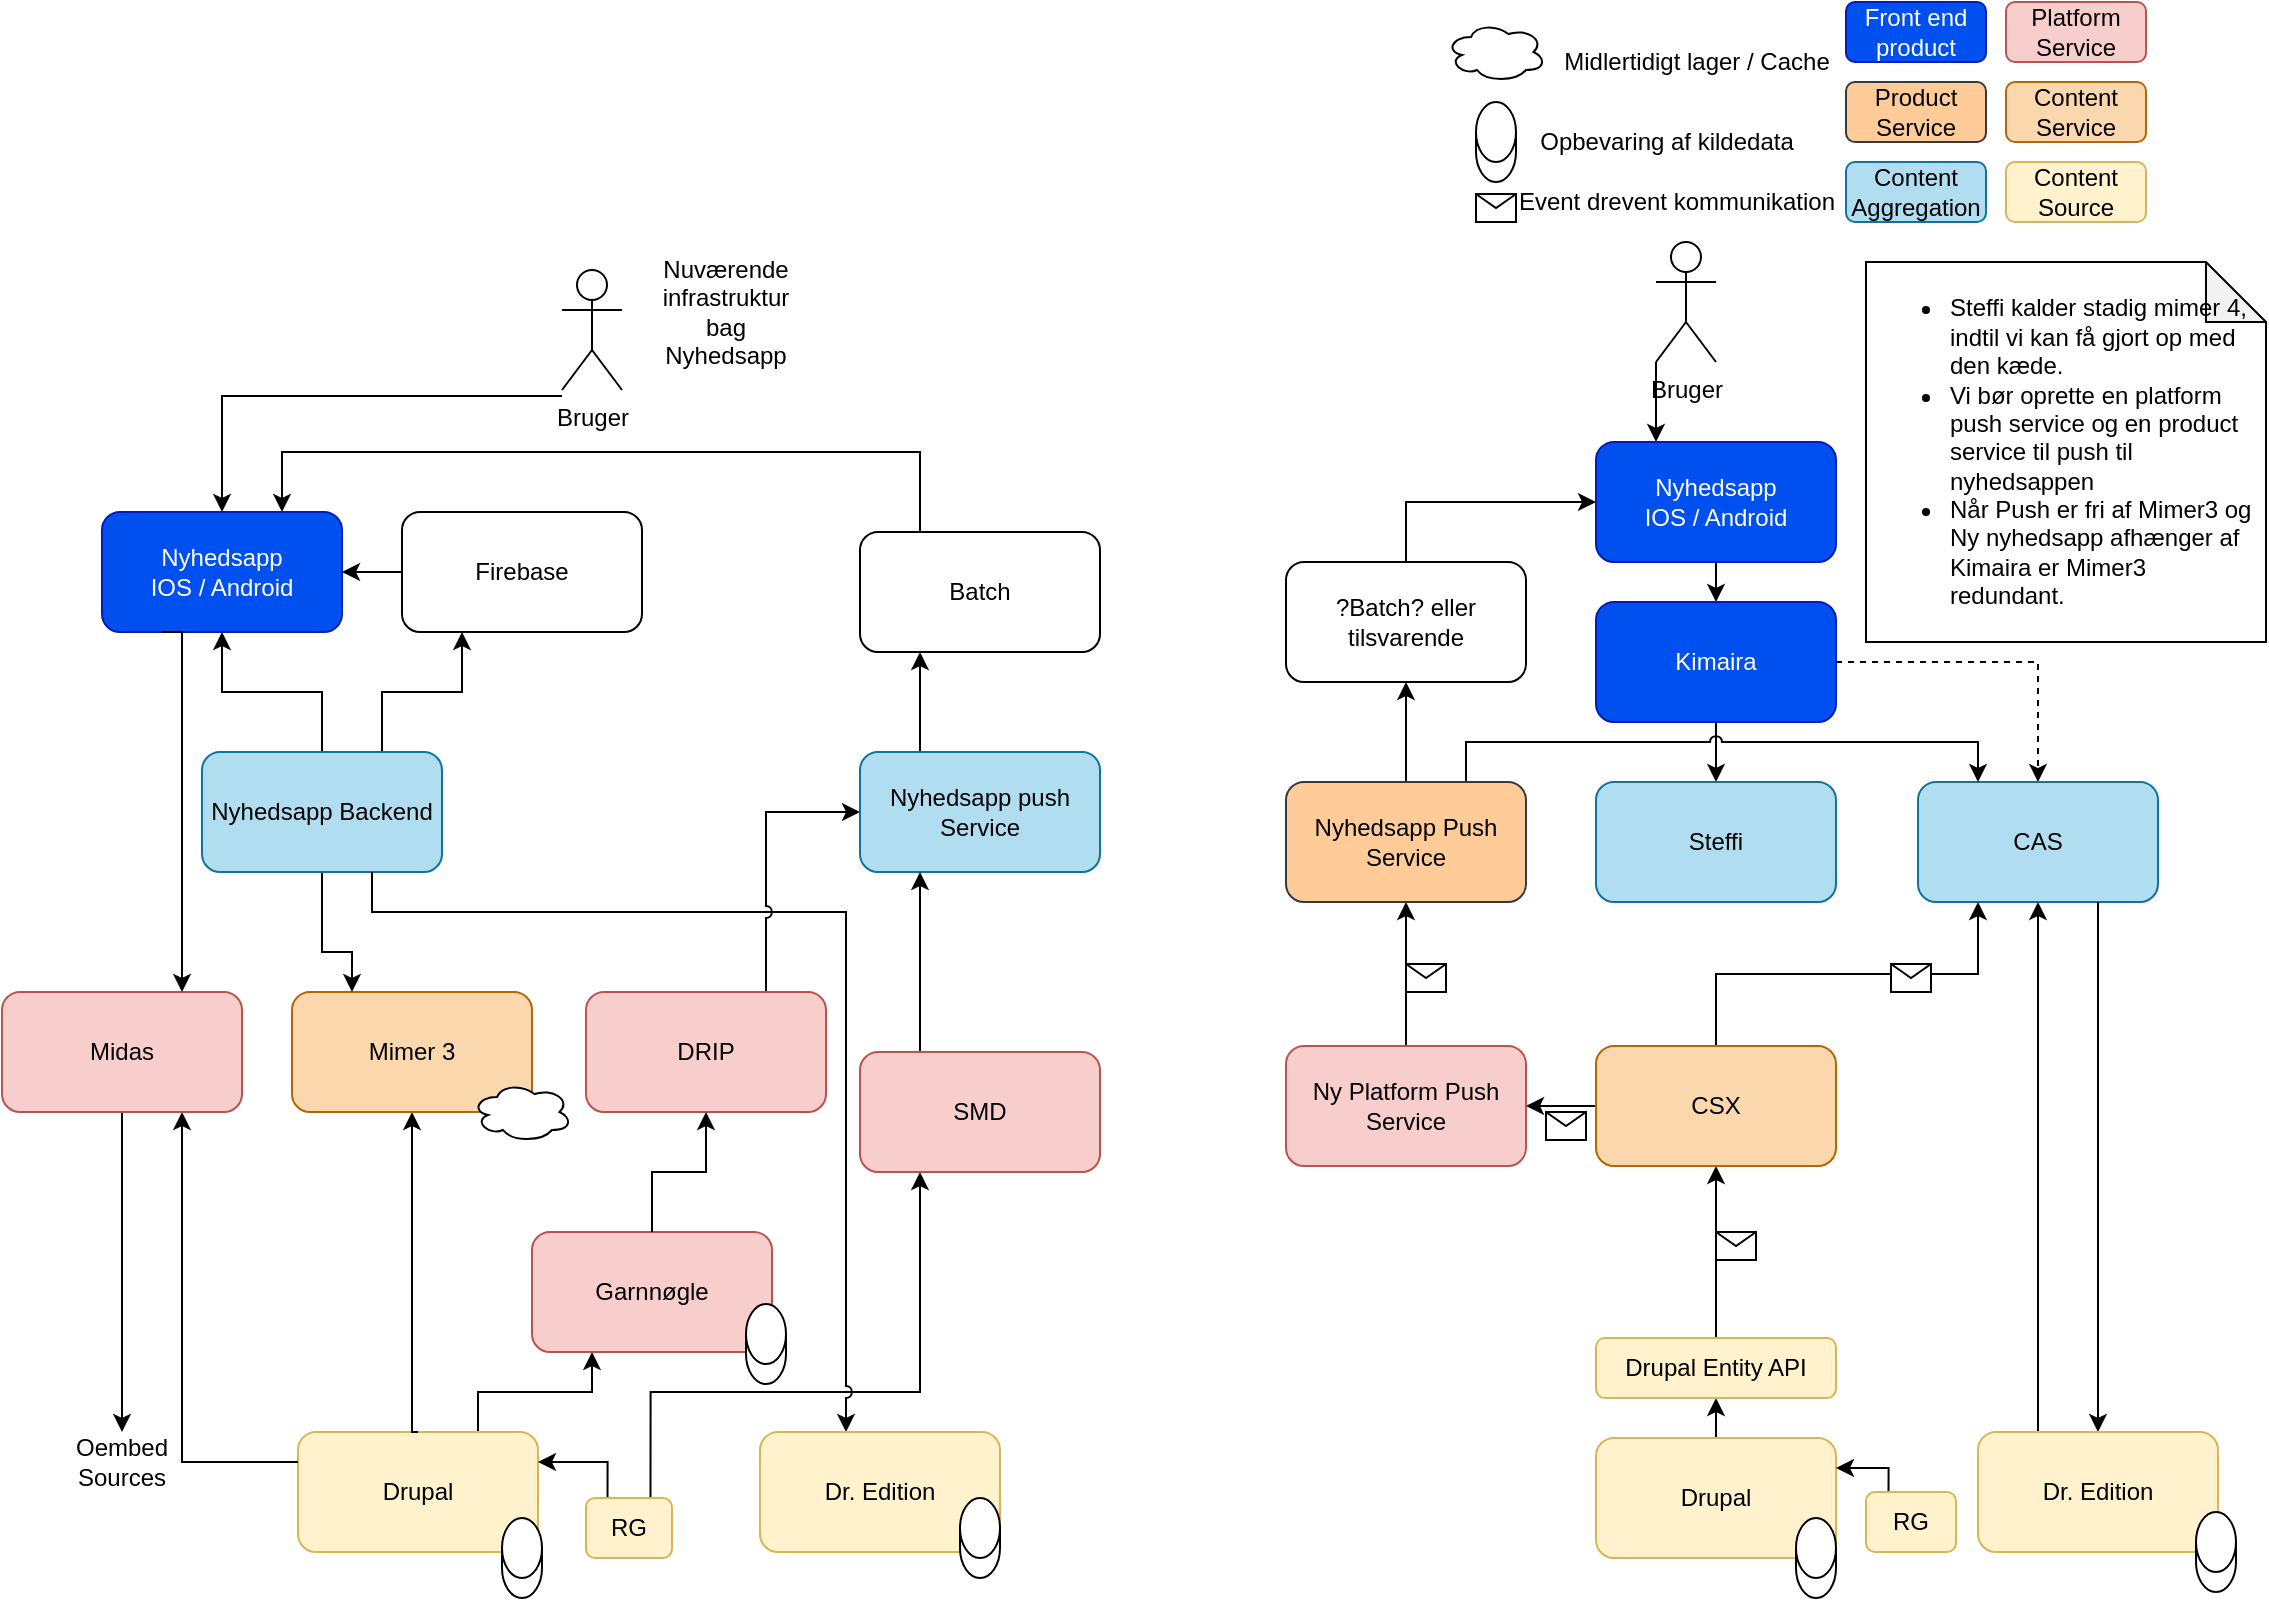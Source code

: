 <mxfile version="15.9.6" type="github">
  <diagram id="TL5UxQqcXWMGM7SQSwtr" name="Page-1">
    <mxGraphModel dx="1422" dy="794" grid="1" gridSize="10" guides="1" tooltips="1" connect="1" arrows="1" fold="1" page="1" pageScale="1" pageWidth="1169" pageHeight="827" math="0" shadow="0">
      <root>
        <mxCell id="0" />
        <mxCell id="1" parent="0" />
        <mxCell id="V_gKk9-HJMqSHG7EkTyj-38" style="edgeStyle=orthogonalEdgeStyle;rounded=0;orthogonalLoop=1;jettySize=auto;html=1;exitX=0.75;exitY=0;exitDx=0;exitDy=0;entryX=0.25;entryY=1;entryDx=0;entryDy=0;" edge="1" parent="1" source="Dru1_VeHZppkcr4mtgWB-71" target="Dru1_VeHZppkcr4mtgWB-101">
          <mxGeometry relative="1" as="geometry" />
        </mxCell>
        <mxCell id="Dru1_VeHZppkcr4mtgWB-71" value="Drupal" style="rounded=1;whiteSpace=wrap;html=1;fillColor=#fff2cc;strokeColor=#d6b656;fontColor=default;" parent="1" vertex="1">
          <mxGeometry x="176" y="725" width="120" height="60" as="geometry" />
        </mxCell>
        <mxCell id="Dru1_VeHZppkcr4mtgWB-73" style="edgeStyle=orthogonalEdgeStyle;rounded=0;orthogonalLoop=1;jettySize=auto;html=1;exitX=0.5;exitY=0;exitDx=0;exitDy=0;entryX=0.5;entryY=1;entryDx=0;entryDy=0;" parent="1" source="Dru1_VeHZppkcr4mtgWB-71" target="Dru1_VeHZppkcr4mtgWB-90" edge="1">
          <mxGeometry relative="1" as="geometry">
            <Array as="points">
              <mxPoint x="233" y="725" />
            </Array>
          </mxGeometry>
        </mxCell>
        <mxCell id="Dru1_VeHZppkcr4mtgWB-81" style="edgeStyle=orthogonalEdgeStyle;rounded=0;orthogonalLoop=1;jettySize=auto;html=1;exitX=0.5;exitY=1;exitDx=0;exitDy=0;entryX=0.5;entryY=0;entryDx=0;entryDy=0;jumpStyle=arc;" parent="1" source="Dru1_VeHZppkcr4mtgWB-88" edge="1">
          <mxGeometry relative="1" as="geometry">
            <mxPoint x="88" y="725" as="targetPoint" />
          </mxGeometry>
        </mxCell>
        <mxCell id="Dru1_VeHZppkcr4mtgWB-87" style="edgeStyle=orthogonalEdgeStyle;rounded=0;orthogonalLoop=1;jettySize=auto;html=1;exitX=0;exitY=0.25;exitDx=0;exitDy=0;entryX=0.75;entryY=1;entryDx=0;entryDy=0;jumpStyle=arc;" parent="1" source="Dru1_VeHZppkcr4mtgWB-71" target="Dru1_VeHZppkcr4mtgWB-88" edge="1">
          <mxGeometry relative="1" as="geometry">
            <Array as="points">
              <mxPoint x="118" y="740" />
            </Array>
          </mxGeometry>
        </mxCell>
        <mxCell id="Dru1_VeHZppkcr4mtgWB-88" value="Midas" style="rounded=1;whiteSpace=wrap;html=1;fillColor=#f8cecc;strokeColor=#b85450;fontColor=default;" parent="1" vertex="1">
          <mxGeometry x="28" y="505" width="120" height="60" as="geometry" />
        </mxCell>
        <mxCell id="Dru1_VeHZppkcr4mtgWB-89" style="edgeStyle=orthogonalEdgeStyle;rounded=0;orthogonalLoop=1;jettySize=auto;html=1;exitX=0.75;exitY=0;exitDx=0;exitDy=0;entryX=0.25;entryY=1;entryDx=0;entryDy=0;" parent="1" source="Dru1_VeHZppkcr4mtgWB-114" target="Dru1_VeHZppkcr4mtgWB-130" edge="1">
          <mxGeometry relative="1" as="geometry">
            <Array as="points">
              <mxPoint x="448" y="705" />
              <mxPoint x="556" y="705" />
            </Array>
          </mxGeometry>
        </mxCell>
        <mxCell id="Dru1_VeHZppkcr4mtgWB-90" value="Mimer 3" style="rounded=1;whiteSpace=wrap;html=1;fillColor=#fad7ac;strokeColor=#b46504;" parent="1" vertex="1">
          <mxGeometry x="173" y="505" width="120" height="60" as="geometry" />
        </mxCell>
        <mxCell id="Dru1_VeHZppkcr4mtgWB-91" style="edgeStyle=orthogonalEdgeStyle;rounded=0;orthogonalLoop=1;jettySize=auto;html=1;exitX=0.75;exitY=0;exitDx=0;exitDy=0;entryX=0.25;entryY=1;entryDx=0;entryDy=0;" parent="1" source="Dru1_VeHZppkcr4mtgWB-94" target="Dru1_VeHZppkcr4mtgWB-100" edge="1">
          <mxGeometry relative="1" as="geometry">
            <Array as="points">
              <mxPoint x="218" y="355" />
              <mxPoint x="258" y="355" />
            </Array>
          </mxGeometry>
        </mxCell>
        <mxCell id="Dru1_VeHZppkcr4mtgWB-92" style="edgeStyle=orthogonalEdgeStyle;rounded=0;orthogonalLoop=1;jettySize=auto;html=1;exitX=0.5;exitY=0;exitDx=0;exitDy=0;entryX=0.5;entryY=1;entryDx=0;entryDy=0;" parent="1" source="Dru1_VeHZppkcr4mtgWB-94" target="Dru1_VeHZppkcr4mtgWB-98" edge="1">
          <mxGeometry relative="1" as="geometry" />
        </mxCell>
        <mxCell id="Dru1_VeHZppkcr4mtgWB-93" style="edgeStyle=orthogonalEdgeStyle;rounded=0;jumpStyle=arc;orthogonalLoop=1;jettySize=auto;html=1;exitX=0.5;exitY=1;exitDx=0;exitDy=0;entryX=0.25;entryY=0;entryDx=0;entryDy=0;strokeColor=#000000;" parent="1" source="Dru1_VeHZppkcr4mtgWB-94" target="Dru1_VeHZppkcr4mtgWB-90" edge="1">
          <mxGeometry relative="1" as="geometry">
            <Array as="points">
              <mxPoint x="188" y="485" />
              <mxPoint x="203" y="485" />
            </Array>
          </mxGeometry>
        </mxCell>
        <mxCell id="Dru1_VeHZppkcr4mtgWB-94" value="Nyhedsapp Backend" style="rounded=1;whiteSpace=wrap;html=1;fillColor=#b1ddf0;strokeColor=#10739e;" parent="1" vertex="1">
          <mxGeometry x="128" y="385" width="120" height="60" as="geometry" />
        </mxCell>
        <mxCell id="Dru1_VeHZppkcr4mtgWB-95" value="" style="shape=cylinder3;whiteSpace=wrap;html=1;boundedLbl=1;backgroundOutline=1;size=15;" parent="1" vertex="1">
          <mxGeometry x="278" y="768" width="20" height="40" as="geometry" />
        </mxCell>
        <mxCell id="Dru1_VeHZppkcr4mtgWB-98" value="Nyhedsapp&lt;br&gt;IOS / Android" style="rounded=1;whiteSpace=wrap;html=1;fillColor=#0050ef;strokeColor=#001DBC;fontColor=#ffffff;" parent="1" vertex="1">
          <mxGeometry x="78" y="265" width="120" height="60" as="geometry" />
        </mxCell>
        <mxCell id="Dru1_VeHZppkcr4mtgWB-99" style="edgeStyle=orthogonalEdgeStyle;rounded=0;orthogonalLoop=1;jettySize=auto;html=1;exitX=0;exitY=0.5;exitDx=0;exitDy=0;entryX=1;entryY=0.5;entryDx=0;entryDy=0;" parent="1" source="Dru1_VeHZppkcr4mtgWB-100" target="Dru1_VeHZppkcr4mtgWB-98" edge="1">
          <mxGeometry relative="1" as="geometry" />
        </mxCell>
        <mxCell id="Dru1_VeHZppkcr4mtgWB-100" value="Firebase" style="rounded=1;whiteSpace=wrap;html=1;" parent="1" vertex="1">
          <mxGeometry x="228" y="265" width="120" height="60" as="geometry" />
        </mxCell>
        <mxCell id="Dru1_VeHZppkcr4mtgWB-101" value="Garnnøgle" style="rounded=1;whiteSpace=wrap;html=1;fillColor=#f8cecc;strokeColor=#b85450;" parent="1" vertex="1">
          <mxGeometry x="293" y="625" width="120" height="60" as="geometry" />
        </mxCell>
        <mxCell id="Dru1_VeHZppkcr4mtgWB-102" value="" style="shape=cylinder3;whiteSpace=wrap;html=1;boundedLbl=1;backgroundOutline=1;size=15;" parent="1" vertex="1">
          <mxGeometry x="400" y="661" width="20" height="40" as="geometry" />
        </mxCell>
        <mxCell id="Dru1_VeHZppkcr4mtgWB-104" style="edgeStyle=orthogonalEdgeStyle;rounded=0;orthogonalLoop=1;jettySize=auto;html=1;exitX=0.75;exitY=1;exitDx=0;exitDy=0;jumpStyle=arc;" parent="1" target="Dru1_VeHZppkcr4mtgWB-105" edge="1">
          <mxGeometry relative="1" as="geometry">
            <Array as="points">
              <mxPoint x="213" y="465" />
              <mxPoint x="450" y="465" />
            </Array>
            <mxPoint x="213" y="445" as="sourcePoint" />
            <mxPoint x="514" y="725" as="targetPoint" />
          </mxGeometry>
        </mxCell>
        <mxCell id="Dru1_VeHZppkcr4mtgWB-105" value="Dr. Edition" style="rounded=1;whiteSpace=wrap;html=1;fillColor=#fff2cc;strokeColor=#d6b656;" parent="1" vertex="1">
          <mxGeometry x="407" y="725" width="120" height="60" as="geometry" />
        </mxCell>
        <mxCell id="Dru1_VeHZppkcr4mtgWB-106" value="" style="shape=cylinder3;whiteSpace=wrap;html=1;boundedLbl=1;backgroundOutline=1;size=15;" parent="1" vertex="1">
          <mxGeometry x="507" y="758" width="20" height="40" as="geometry" />
        </mxCell>
        <mxCell id="Dru1_VeHZppkcr4mtgWB-108" value="" style="ellipse;shape=cloud;whiteSpace=wrap;html=1;" parent="1" vertex="1">
          <mxGeometry x="263" y="550" width="50" height="30" as="geometry" />
        </mxCell>
        <mxCell id="V_gKk9-HJMqSHG7EkTyj-40" style="edgeStyle=orthogonalEdgeStyle;rounded=0;orthogonalLoop=1;jettySize=auto;html=1;exitX=0.25;exitY=0;exitDx=0;exitDy=0;entryX=1;entryY=0.25;entryDx=0;entryDy=0;" edge="1" parent="1" source="Dru1_VeHZppkcr4mtgWB-114" target="Dru1_VeHZppkcr4mtgWB-71">
          <mxGeometry relative="1" as="geometry">
            <Array as="points">
              <mxPoint x="331" y="740" />
            </Array>
          </mxGeometry>
        </mxCell>
        <mxCell id="Dru1_VeHZppkcr4mtgWB-114" value="RG" style="rounded=1;whiteSpace=wrap;html=1;fillColor=#fff2cc;strokeColor=#d6b656;" parent="1" vertex="1">
          <mxGeometry x="320" y="758" width="43" height="30" as="geometry" />
        </mxCell>
        <mxCell id="Dru1_VeHZppkcr4mtgWB-121" style="edgeStyle=orthogonalEdgeStyle;rounded=0;jumpStyle=arc;orthogonalLoop=1;jettySize=auto;html=1;exitX=0;exitY=1;exitDx=0;exitDy=0;exitPerimeter=0;entryX=0.5;entryY=0;entryDx=0;entryDy=0;" parent="1" target="Dru1_VeHZppkcr4mtgWB-98" edge="1">
          <mxGeometry relative="1" as="geometry">
            <mxPoint x="308" y="207" as="sourcePoint" />
            <mxPoint x="138" y="268" as="targetPoint" />
            <Array as="points">
              <mxPoint x="138" y="207" />
            </Array>
          </mxGeometry>
        </mxCell>
        <mxCell id="Dru1_VeHZppkcr4mtgWB-123" value="Bruger" style="shape=umlActor;verticalLabelPosition=bottom;verticalAlign=top;html=1;outlineConnect=0;" parent="1" vertex="1">
          <mxGeometry x="308" y="144" width="30" height="60" as="geometry" />
        </mxCell>
        <mxCell id="Dru1_VeHZppkcr4mtgWB-127" style="edgeStyle=orthogonalEdgeStyle;rounded=0;jumpStyle=arc;orthogonalLoop=1;jettySize=auto;html=1;exitX=0.25;exitY=0;exitDx=0;exitDy=0;entryX=0.25;entryY=1;entryDx=0;entryDy=0;strokeColor=#000000;" parent="1" source="Dru1_VeHZppkcr4mtgWB-128" target="Dru1_VeHZppkcr4mtgWB-132" edge="1">
          <mxGeometry relative="1" as="geometry" />
        </mxCell>
        <mxCell id="Dru1_VeHZppkcr4mtgWB-128" value="Nyhedsapp push Service" style="rounded=1;whiteSpace=wrap;html=1;fillColor=#b1ddf0;strokeColor=#10739e;" parent="1" vertex="1">
          <mxGeometry x="457" y="385" width="120" height="60" as="geometry" />
        </mxCell>
        <mxCell id="Dru1_VeHZppkcr4mtgWB-129" style="edgeStyle=orthogonalEdgeStyle;rounded=0;jumpStyle=arc;orthogonalLoop=1;jettySize=auto;html=1;exitX=0.25;exitY=0;exitDx=0;exitDy=0;entryX=0.25;entryY=1;entryDx=0;entryDy=0;strokeColor=#000000;" parent="1" source="Dru1_VeHZppkcr4mtgWB-130" target="Dru1_VeHZppkcr4mtgWB-128" edge="1">
          <mxGeometry relative="1" as="geometry" />
        </mxCell>
        <mxCell id="Dru1_VeHZppkcr4mtgWB-130" value="SMD" style="rounded=1;whiteSpace=wrap;html=1;fillColor=#f8cecc;strokeColor=#b85450;" parent="1" vertex="1">
          <mxGeometry x="457" y="535" width="120" height="60" as="geometry" />
        </mxCell>
        <mxCell id="Dru1_VeHZppkcr4mtgWB-131" style="edgeStyle=orthogonalEdgeStyle;rounded=0;jumpStyle=arc;orthogonalLoop=1;jettySize=auto;html=1;exitX=0.25;exitY=0;exitDx=0;exitDy=0;entryX=0.75;entryY=0;entryDx=0;entryDy=0;strokeColor=#000000;" parent="1" source="Dru1_VeHZppkcr4mtgWB-132" target="Dru1_VeHZppkcr4mtgWB-98" edge="1">
          <mxGeometry relative="1" as="geometry">
            <Array as="points">
              <mxPoint x="487" y="235" />
              <mxPoint x="168" y="235" />
            </Array>
          </mxGeometry>
        </mxCell>
        <mxCell id="Dru1_VeHZppkcr4mtgWB-132" value="Batch" style="rounded=1;whiteSpace=wrap;html=1;" parent="1" vertex="1">
          <mxGeometry x="457" y="275" width="120" height="60" as="geometry" />
        </mxCell>
        <mxCell id="Dru1_VeHZppkcr4mtgWB-133" style="edgeStyle=orthogonalEdgeStyle;rounded=0;jumpStyle=arc;orthogonalLoop=1;jettySize=auto;html=1;exitX=0.75;exitY=0;exitDx=0;exitDy=0;entryX=0;entryY=0.5;entryDx=0;entryDy=0;strokeColor=#000000;" parent="1" source="Dru1_VeHZppkcr4mtgWB-134" target="Dru1_VeHZppkcr4mtgWB-128" edge="1">
          <mxGeometry relative="1" as="geometry" />
        </mxCell>
        <mxCell id="Dru1_VeHZppkcr4mtgWB-134" value="DRIP" style="rounded=1;whiteSpace=wrap;html=1;fillColor=#f8cecc;strokeColor=#b85450;fontColor=default;" parent="1" vertex="1">
          <mxGeometry x="320" y="505" width="120" height="60" as="geometry" />
        </mxCell>
        <mxCell id="Dru1_VeHZppkcr4mtgWB-135" style="edgeStyle=orthogonalEdgeStyle;rounded=0;jumpStyle=arc;orthogonalLoop=1;jettySize=auto;html=1;exitX=0.5;exitY=0;exitDx=0;exitDy=0;entryX=0.5;entryY=1;entryDx=0;entryDy=0;strokeColor=#000000;" parent="1" source="Dru1_VeHZppkcr4mtgWB-101" target="Dru1_VeHZppkcr4mtgWB-134" edge="1">
          <mxGeometry relative="1" as="geometry" />
        </mxCell>
        <mxCell id="Dru1_VeHZppkcr4mtgWB-137" style="edgeStyle=orthogonalEdgeStyle;rounded=0;jumpStyle=arc;orthogonalLoop=1;jettySize=auto;html=1;exitX=0.25;exitY=1;exitDx=0;exitDy=0;entryX=0.75;entryY=0;entryDx=0;entryDy=0;" parent="1" source="Dru1_VeHZppkcr4mtgWB-98" target="Dru1_VeHZppkcr4mtgWB-88" edge="1">
          <mxGeometry relative="1" as="geometry">
            <Array as="points">
              <mxPoint x="118" y="325" />
            </Array>
          </mxGeometry>
        </mxCell>
        <mxCell id="Dru1_VeHZppkcr4mtgWB-138" value="" style="ellipse;shape=cloud;whiteSpace=wrap;html=1;fillColor=default;strokeColor=default;fontColor=default;" parent="1" vertex="1">
          <mxGeometry x="750" y="20" width="50" height="30" as="geometry" />
        </mxCell>
        <mxCell id="Dru1_VeHZppkcr4mtgWB-139" value="" style="shape=cylinder3;whiteSpace=wrap;html=1;boundedLbl=1;backgroundOutline=1;size=15;fillColor=default;strokeColor=default;fontColor=default;" parent="1" vertex="1">
          <mxGeometry x="765" y="60" width="20" height="40" as="geometry" />
        </mxCell>
        <mxCell id="Dru1_VeHZppkcr4mtgWB-140" value="Opbevaring af kildedata" style="text;html=1;align=center;verticalAlign=middle;resizable=0;points=[];autosize=1;strokeColor=none;fillColor=none;fontColor=default;" parent="1" vertex="1">
          <mxGeometry x="790" y="70" width="140" height="20" as="geometry" />
        </mxCell>
        <mxCell id="Dru1_VeHZppkcr4mtgWB-141" value="Midlertidigt lager / Cache" style="text;html=1;align=center;verticalAlign=middle;resizable=0;points=[];autosize=1;strokeColor=none;fillColor=none;fontColor=default;" parent="1" vertex="1">
          <mxGeometry x="800" y="30" width="150" height="20" as="geometry" />
        </mxCell>
        <mxCell id="Dru1_VeHZppkcr4mtgWB-142" value="Front end product" style="rounded=1;whiteSpace=wrap;html=1;fillColor=#0050ef;strokeColor=#001DBC;fontColor=#ffffff;" parent="1" vertex="1">
          <mxGeometry x="950" y="10" width="70" height="30" as="geometry" />
        </mxCell>
        <mxCell id="Dru1_VeHZppkcr4mtgWB-143" value="Product Service" style="rounded=1;whiteSpace=wrap;html=1;fillColor=#ffcc99;strokeColor=#36393d;fontColor=default;" parent="1" vertex="1">
          <mxGeometry x="950" y="50" width="70" height="30" as="geometry" />
        </mxCell>
        <mxCell id="Dru1_VeHZppkcr4mtgWB-144" value="Content Aggregation" style="rounded=1;whiteSpace=wrap;html=1;fillColor=#b1ddf0;strokeColor=#10739e;fontColor=default;" parent="1" vertex="1">
          <mxGeometry x="950" y="90" width="70" height="30" as="geometry" />
        </mxCell>
        <mxCell id="Dru1_VeHZppkcr4mtgWB-145" value="Platform Service" style="rounded=1;whiteSpace=wrap;html=1;fillColor=#f8cecc;strokeColor=#b85450;fontColor=default;" parent="1" vertex="1">
          <mxGeometry x="1030" y="10" width="70" height="30" as="geometry" />
        </mxCell>
        <mxCell id="Dru1_VeHZppkcr4mtgWB-146" value="Content Service" style="rounded=1;whiteSpace=wrap;html=1;fillColor=#fad7ac;strokeColor=#b46504;fontColor=default;" parent="1" vertex="1">
          <mxGeometry x="1030" y="50" width="70" height="30" as="geometry" />
        </mxCell>
        <mxCell id="Dru1_VeHZppkcr4mtgWB-147" value="Content Source" style="rounded=1;whiteSpace=wrap;html=1;fillColor=#fff2cc;strokeColor=#d6b656;fontColor=default;" parent="1" vertex="1">
          <mxGeometry x="1030" y="90" width="70" height="30" as="geometry" />
        </mxCell>
        <mxCell id="Dru1_VeHZppkcr4mtgWB-148" value="" style="shape=message;html=1;outlineConnect=0;fillColor=default;strokeColor=default;fontColor=default;" parent="1" vertex="1">
          <mxGeometry x="765" y="106" width="20" height="14" as="geometry" />
        </mxCell>
        <mxCell id="Dru1_VeHZppkcr4mtgWB-149" value="Event drevent kommunikation" style="text;html=1;align=center;verticalAlign=middle;resizable=0;points=[];autosize=1;strokeColor=none;fillColor=none;fontColor=default;" parent="1" vertex="1">
          <mxGeometry x="780" y="100" width="170" height="20" as="geometry" />
        </mxCell>
        <mxCell id="V_gKk9-HJMqSHG7EkTyj-4" value="Oembed Sources" style="text;html=1;strokeColor=none;fillColor=none;align=center;verticalAlign=middle;whiteSpace=wrap;rounded=0;" vertex="1" parent="1">
          <mxGeometry x="58" y="725" width="60" height="30" as="geometry" />
        </mxCell>
        <mxCell id="V_gKk9-HJMqSHG7EkTyj-7" style="edgeStyle=orthogonalEdgeStyle;rounded=0;orthogonalLoop=1;jettySize=auto;html=1;exitX=0;exitY=1;exitDx=0;exitDy=0;exitPerimeter=0;entryX=0.25;entryY=0;entryDx=0;entryDy=0;" edge="1" parent="1" source="V_gKk9-HJMqSHG7EkTyj-5" target="V_gKk9-HJMqSHG7EkTyj-6">
          <mxGeometry relative="1" as="geometry" />
        </mxCell>
        <mxCell id="V_gKk9-HJMqSHG7EkTyj-5" value="Bruger" style="shape=umlActor;verticalLabelPosition=bottom;verticalAlign=top;html=1;outlineConnect=0;" vertex="1" parent="1">
          <mxGeometry x="855" y="130" width="30" height="60" as="geometry" />
        </mxCell>
        <mxCell id="V_gKk9-HJMqSHG7EkTyj-9" style="edgeStyle=orthogonalEdgeStyle;rounded=0;orthogonalLoop=1;jettySize=auto;html=1;exitX=0.5;exitY=1;exitDx=0;exitDy=0;entryX=0.5;entryY=0;entryDx=0;entryDy=0;" edge="1" parent="1" source="V_gKk9-HJMqSHG7EkTyj-6" target="V_gKk9-HJMqSHG7EkTyj-8">
          <mxGeometry relative="1" as="geometry" />
        </mxCell>
        <mxCell id="V_gKk9-HJMqSHG7EkTyj-6" value="Nyhedsapp&lt;br&gt;IOS / Android" style="rounded=1;whiteSpace=wrap;html=1;fillColor=#0050ef;strokeColor=#001DBC;fontColor=#ffffff;" vertex="1" parent="1">
          <mxGeometry x="825" y="230" width="120" height="60" as="geometry" />
        </mxCell>
        <mxCell id="V_gKk9-HJMqSHG7EkTyj-11" style="edgeStyle=orthogonalEdgeStyle;rounded=0;orthogonalLoop=1;jettySize=auto;html=1;exitX=0.5;exitY=1;exitDx=0;exitDy=0;entryX=0.5;entryY=0;entryDx=0;entryDy=0;" edge="1" parent="1" source="V_gKk9-HJMqSHG7EkTyj-8" target="V_gKk9-HJMqSHG7EkTyj-10">
          <mxGeometry relative="1" as="geometry" />
        </mxCell>
        <mxCell id="V_gKk9-HJMqSHG7EkTyj-44" style="edgeStyle=orthogonalEdgeStyle;rounded=0;jumpStyle=arc;orthogonalLoop=1;jettySize=auto;html=1;exitX=1;exitY=0.5;exitDx=0;exitDy=0;entryX=0.5;entryY=0;entryDx=0;entryDy=0;dashed=1;" edge="1" parent="1" source="V_gKk9-HJMqSHG7EkTyj-8" target="V_gKk9-HJMqSHG7EkTyj-13">
          <mxGeometry relative="1" as="geometry" />
        </mxCell>
        <mxCell id="V_gKk9-HJMqSHG7EkTyj-8" value="Kimaira" style="rounded=1;whiteSpace=wrap;html=1;fillColor=#0050ef;strokeColor=#001DBC;fontColor=#ffffff;" vertex="1" parent="1">
          <mxGeometry x="825" y="310" width="120" height="60" as="geometry" />
        </mxCell>
        <mxCell id="V_gKk9-HJMqSHG7EkTyj-10" value="Steffi" style="rounded=1;whiteSpace=wrap;html=1;fillColor=#b1ddf0;strokeColor=#10739e;fontColor=default;" vertex="1" parent="1">
          <mxGeometry x="825" y="400" width="120" height="60" as="geometry" />
        </mxCell>
        <mxCell id="V_gKk9-HJMqSHG7EkTyj-13" value="CAS" style="rounded=1;whiteSpace=wrap;html=1;fillColor=#b1ddf0;strokeColor=#10739e;fontColor=default;" vertex="1" parent="1">
          <mxGeometry x="986" y="400" width="120" height="60" as="geometry" />
        </mxCell>
        <mxCell id="V_gKk9-HJMqSHG7EkTyj-20" style="edgeStyle=orthogonalEdgeStyle;rounded=0;orthogonalLoop=1;jettySize=auto;html=1;exitX=0.5;exitY=0;exitDx=0;exitDy=0;entryX=0.5;entryY=1;entryDx=0;entryDy=0;" edge="1" parent="1" source="V_gKk9-HJMqSHG7EkTyj-16" target="V_gKk9-HJMqSHG7EkTyj-17">
          <mxGeometry relative="1" as="geometry" />
        </mxCell>
        <mxCell id="V_gKk9-HJMqSHG7EkTyj-16" value="Drupal" style="rounded=1;whiteSpace=wrap;html=1;fillColor=#fff2cc;strokeColor=#d6b656;fontColor=default;" vertex="1" parent="1">
          <mxGeometry x="825" y="728" width="120" height="60" as="geometry" />
        </mxCell>
        <mxCell id="V_gKk9-HJMqSHG7EkTyj-21" style="edgeStyle=orthogonalEdgeStyle;rounded=0;orthogonalLoop=1;jettySize=auto;html=1;exitX=0.5;exitY=0;exitDx=0;exitDy=0;entryX=0.5;entryY=1;entryDx=0;entryDy=0;" edge="1" parent="1" source="V_gKk9-HJMqSHG7EkTyj-17" target="V_gKk9-HJMqSHG7EkTyj-19">
          <mxGeometry relative="1" as="geometry" />
        </mxCell>
        <mxCell id="V_gKk9-HJMqSHG7EkTyj-17" value="Drupal Entity API" style="rounded=1;whiteSpace=wrap;html=1;fillColor=#fff2cc;strokeColor=#d6b656;" vertex="1" parent="1">
          <mxGeometry x="825" y="678" width="120" height="30" as="geometry" />
        </mxCell>
        <mxCell id="V_gKk9-HJMqSHG7EkTyj-18" value="" style="shape=cylinder3;whiteSpace=wrap;html=1;boundedLbl=1;backgroundOutline=1;size=15;" vertex="1" parent="1">
          <mxGeometry x="925" y="768" width="20" height="40" as="geometry" />
        </mxCell>
        <mxCell id="V_gKk9-HJMqSHG7EkTyj-23" style="edgeStyle=orthogonalEdgeStyle;rounded=0;orthogonalLoop=1;jettySize=auto;html=1;exitX=0.5;exitY=0;exitDx=0;exitDy=0;entryX=0.25;entryY=1;entryDx=0;entryDy=0;" edge="1" parent="1" source="V_gKk9-HJMqSHG7EkTyj-19" target="V_gKk9-HJMqSHG7EkTyj-13">
          <mxGeometry relative="1" as="geometry" />
        </mxCell>
        <mxCell id="V_gKk9-HJMqSHG7EkTyj-30" style="edgeStyle=orthogonalEdgeStyle;rounded=0;orthogonalLoop=1;jettySize=auto;html=1;exitX=0.75;exitY=1;exitDx=0;exitDy=0;entryX=0.5;entryY=0;entryDx=0;entryDy=0;" edge="1" parent="1" source="V_gKk9-HJMqSHG7EkTyj-13" target="V_gKk9-HJMqSHG7EkTyj-25">
          <mxGeometry relative="1" as="geometry" />
        </mxCell>
        <mxCell id="V_gKk9-HJMqSHG7EkTyj-41" style="edgeStyle=orthogonalEdgeStyle;rounded=0;orthogonalLoop=1;jettySize=auto;html=1;exitX=0;exitY=0.5;exitDx=0;exitDy=0;entryX=1;entryY=0.5;entryDx=0;entryDy=0;" edge="1" parent="1" source="V_gKk9-HJMqSHG7EkTyj-19" target="V_gKk9-HJMqSHG7EkTyj-31">
          <mxGeometry relative="1" as="geometry" />
        </mxCell>
        <mxCell id="V_gKk9-HJMqSHG7EkTyj-19" value="CSX" style="rounded=1;whiteSpace=wrap;html=1;fillColor=#fad7ac;strokeColor=#b46504;" vertex="1" parent="1">
          <mxGeometry x="825" y="532" width="120" height="60" as="geometry" />
        </mxCell>
        <mxCell id="V_gKk9-HJMqSHG7EkTyj-22" value="" style="shape=message;html=1;outlineConnect=0;fillColor=default;strokeColor=default;fontColor=default;" vertex="1" parent="1">
          <mxGeometry x="885" y="625" width="20" height="14" as="geometry" />
        </mxCell>
        <mxCell id="V_gKk9-HJMqSHG7EkTyj-24" value="" style="shape=message;html=1;outlineConnect=0;fillColor=default;strokeColor=default;fontColor=default;" vertex="1" parent="1">
          <mxGeometry x="972.5" y="491" width="20" height="14" as="geometry" />
        </mxCell>
        <mxCell id="V_gKk9-HJMqSHG7EkTyj-29" style="edgeStyle=orthogonalEdgeStyle;rounded=0;orthogonalLoop=1;jettySize=auto;html=1;exitX=0.25;exitY=0;exitDx=0;exitDy=0;entryX=0.5;entryY=1;entryDx=0;entryDy=0;" edge="1" parent="1" source="V_gKk9-HJMqSHG7EkTyj-25" target="V_gKk9-HJMqSHG7EkTyj-13">
          <mxGeometry relative="1" as="geometry" />
        </mxCell>
        <mxCell id="V_gKk9-HJMqSHG7EkTyj-25" value="Dr. Edition" style="rounded=1;whiteSpace=wrap;html=1;fillColor=#fff2cc;strokeColor=#d6b656;" vertex="1" parent="1">
          <mxGeometry x="1016" y="725" width="120" height="60" as="geometry" />
        </mxCell>
        <mxCell id="V_gKk9-HJMqSHG7EkTyj-26" value="" style="shape=cylinder3;whiteSpace=wrap;html=1;boundedLbl=1;backgroundOutline=1;size=15;" vertex="1" parent="1">
          <mxGeometry x="1125" y="765" width="20" height="40" as="geometry" />
        </mxCell>
        <mxCell id="V_gKk9-HJMqSHG7EkTyj-28" style="edgeStyle=orthogonalEdgeStyle;rounded=0;orthogonalLoop=1;jettySize=auto;html=1;exitX=0.25;exitY=0;exitDx=0;exitDy=0;entryX=1;entryY=0.25;entryDx=0;entryDy=0;" edge="1" parent="1" source="V_gKk9-HJMqSHG7EkTyj-27" target="V_gKk9-HJMqSHG7EkTyj-16">
          <mxGeometry relative="1" as="geometry">
            <Array as="points">
              <mxPoint x="971" y="743" />
            </Array>
          </mxGeometry>
        </mxCell>
        <mxCell id="V_gKk9-HJMqSHG7EkTyj-27" value="RG" style="rounded=1;whiteSpace=wrap;html=1;fillColor=#fff2cc;strokeColor=#d6b656;" vertex="1" parent="1">
          <mxGeometry x="960" y="755" width="45" height="30" as="geometry" />
        </mxCell>
        <mxCell id="V_gKk9-HJMqSHG7EkTyj-42" style="edgeStyle=orthogonalEdgeStyle;rounded=0;orthogonalLoop=1;jettySize=auto;html=1;exitX=0.5;exitY=0;exitDx=0;exitDy=0;entryX=0.5;entryY=1;entryDx=0;entryDy=0;" edge="1" parent="1" source="V_gKk9-HJMqSHG7EkTyj-31" target="V_gKk9-HJMqSHG7EkTyj-32">
          <mxGeometry relative="1" as="geometry" />
        </mxCell>
        <mxCell id="V_gKk9-HJMqSHG7EkTyj-31" value="Ny Platform Push Service" style="rounded=1;whiteSpace=wrap;html=1;fillColor=#f8cecc;strokeColor=#b85450;" vertex="1" parent="1">
          <mxGeometry x="670" y="532" width="120" height="60" as="geometry" />
        </mxCell>
        <mxCell id="V_gKk9-HJMqSHG7EkTyj-36" style="edgeStyle=orthogonalEdgeStyle;rounded=0;orthogonalLoop=1;jettySize=auto;html=1;exitX=0.5;exitY=0;exitDx=0;exitDy=0;entryX=0.5;entryY=1;entryDx=0;entryDy=0;" edge="1" parent="1" source="V_gKk9-HJMqSHG7EkTyj-32" target="V_gKk9-HJMqSHG7EkTyj-34">
          <mxGeometry relative="1" as="geometry" />
        </mxCell>
        <mxCell id="V_gKk9-HJMqSHG7EkTyj-43" style="edgeStyle=orthogonalEdgeStyle;rounded=0;orthogonalLoop=1;jettySize=auto;html=1;exitX=0.75;exitY=0;exitDx=0;exitDy=0;entryX=0.25;entryY=0;entryDx=0;entryDy=0;jumpStyle=arc;" edge="1" parent="1" source="V_gKk9-HJMqSHG7EkTyj-32" target="V_gKk9-HJMqSHG7EkTyj-13">
          <mxGeometry relative="1" as="geometry" />
        </mxCell>
        <mxCell id="V_gKk9-HJMqSHG7EkTyj-32" value="Nyhedsapp Push Service" style="rounded=1;whiteSpace=wrap;html=1;fillColor=#ffcc99;strokeColor=#36393d;" vertex="1" parent="1">
          <mxGeometry x="670" y="400" width="120" height="60" as="geometry" />
        </mxCell>
        <mxCell id="V_gKk9-HJMqSHG7EkTyj-35" style="edgeStyle=orthogonalEdgeStyle;rounded=0;orthogonalLoop=1;jettySize=auto;html=1;exitX=0.5;exitY=0;exitDx=0;exitDy=0;entryX=0;entryY=0.5;entryDx=0;entryDy=0;" edge="1" parent="1" source="V_gKk9-HJMqSHG7EkTyj-34" target="V_gKk9-HJMqSHG7EkTyj-6">
          <mxGeometry relative="1" as="geometry" />
        </mxCell>
        <mxCell id="V_gKk9-HJMqSHG7EkTyj-34" value="?Batch? eller tilsvarende" style="rounded=1;whiteSpace=wrap;html=1;" vertex="1" parent="1">
          <mxGeometry x="670" y="290" width="120" height="60" as="geometry" />
        </mxCell>
        <mxCell id="V_gKk9-HJMqSHG7EkTyj-45" value="&lt;ul&gt;&lt;li&gt;Steffi kalder stadig mimer 4, indtil vi kan få gjort op med den kæde.&lt;/li&gt;&lt;li&gt;Vi bør oprette en platform push service og en product service til push til nyhedsappen&lt;/li&gt;&lt;li&gt;Når Push er fri af Mimer3 og Ny nyhedsapp afhænger af Kimaira er Mimer3 redundant.&lt;/li&gt;&lt;/ul&gt;" style="shape=note;whiteSpace=wrap;html=1;backgroundOutline=1;darkOpacity=0.05;align=left;" vertex="1" parent="1">
          <mxGeometry x="960" y="140" width="200" height="190" as="geometry" />
        </mxCell>
        <mxCell id="V_gKk9-HJMqSHG7EkTyj-46" value="" style="shape=message;html=1;outlineConnect=0;fillColor=default;strokeColor=default;fontColor=default;" vertex="1" parent="1">
          <mxGeometry x="800" y="565" width="20" height="14" as="geometry" />
        </mxCell>
        <mxCell id="V_gKk9-HJMqSHG7EkTyj-47" value="" style="shape=message;html=1;outlineConnect=0;fillColor=default;strokeColor=default;fontColor=default;" vertex="1" parent="1">
          <mxGeometry x="730" y="491" width="20" height="14" as="geometry" />
        </mxCell>
        <mxCell id="V_gKk9-HJMqSHG7EkTyj-49" value="Nuværende infrastruktur bag Nyhedsapp" style="text;html=1;strokeColor=none;fillColor=none;align=center;verticalAlign=middle;whiteSpace=wrap;rounded=0;" vertex="1" parent="1">
          <mxGeometry x="360" y="150" width="60" height="30" as="geometry" />
        </mxCell>
      </root>
    </mxGraphModel>
  </diagram>
</mxfile>
